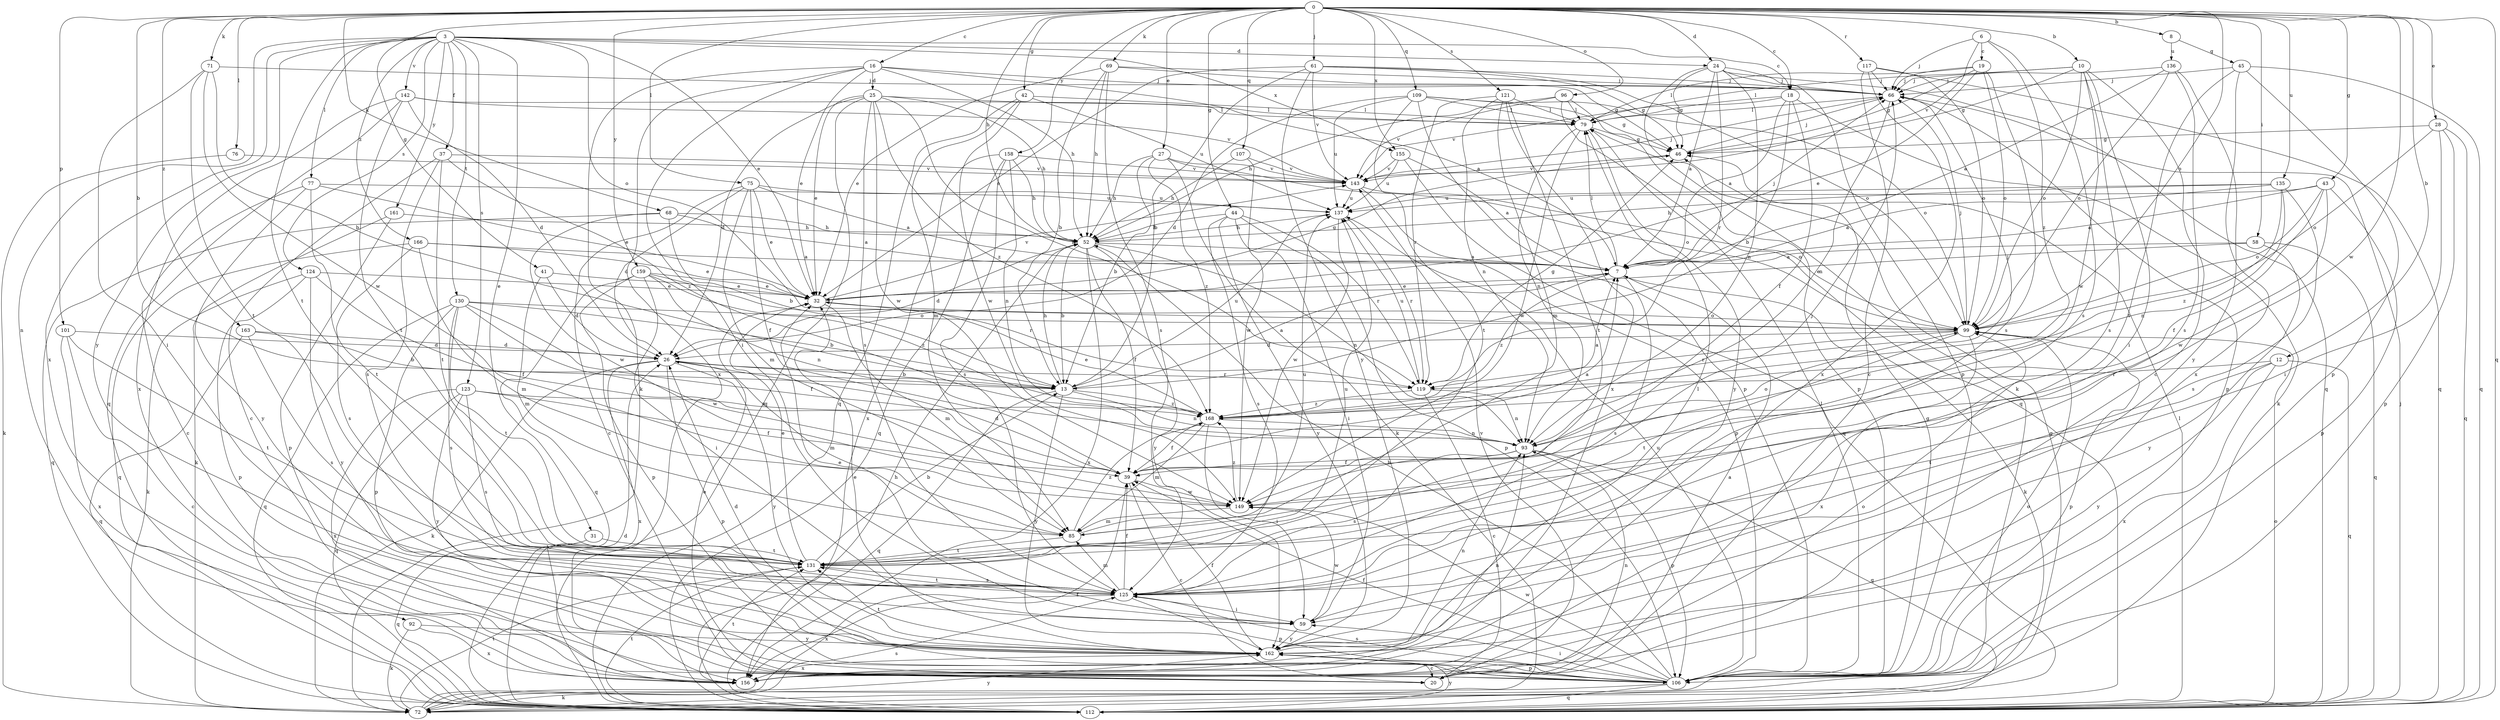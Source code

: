 strict digraph  {
0;
3;
6;
7;
8;
10;
12;
13;
16;
18;
19;
20;
24;
25;
26;
27;
28;
31;
32;
37;
39;
41;
42;
43;
44;
45;
46;
52;
58;
59;
61;
66;
68;
69;
71;
72;
75;
76;
77;
79;
85;
92;
93;
96;
99;
101;
106;
107;
109;
112;
117;
119;
121;
123;
124;
125;
130;
131;
135;
136;
137;
142;
143;
149;
155;
156;
158;
159;
161;
162;
163;
166;
168;
0 -> 8  [label=b];
0 -> 10  [label=b];
0 -> 12  [label=b];
0 -> 13  [label=b];
0 -> 16  [label=c];
0 -> 18  [label=c];
0 -> 24  [label=d];
0 -> 27  [label=e];
0 -> 28  [label=e];
0 -> 41  [label=g];
0 -> 42  [label=g];
0 -> 43  [label=g];
0 -> 44  [label=g];
0 -> 52  [label=h];
0 -> 58  [label=i];
0 -> 61  [label=j];
0 -> 68  [label=k];
0 -> 69  [label=k];
0 -> 71  [label=k];
0 -> 75  [label=l];
0 -> 76  [label=l];
0 -> 96  [label=o];
0 -> 99  [label=o];
0 -> 101  [label=p];
0 -> 107  [label=q];
0 -> 109  [label=q];
0 -> 112  [label=q];
0 -> 117  [label=r];
0 -> 121  [label=s];
0 -> 135  [label=u];
0 -> 149  [label=w];
0 -> 155  [label=x];
0 -> 158  [label=y];
0 -> 159  [label=y];
0 -> 163  [label=z];
3 -> 18  [label=c];
3 -> 24  [label=d];
3 -> 31  [label=e];
3 -> 32  [label=e];
3 -> 37  [label=f];
3 -> 77  [label=l];
3 -> 92  [label=n];
3 -> 99  [label=o];
3 -> 123  [label=s];
3 -> 124  [label=s];
3 -> 130  [label=t];
3 -> 131  [label=t];
3 -> 142  [label=v];
3 -> 155  [label=x];
3 -> 156  [label=x];
3 -> 161  [label=y];
3 -> 162  [label=y];
3 -> 166  [label=z];
6 -> 19  [label=c];
6 -> 66  [label=j];
6 -> 125  [label=s];
6 -> 143  [label=v];
6 -> 168  [label=z];
7 -> 32  [label=e];
7 -> 66  [label=j];
7 -> 72  [label=k];
7 -> 79  [label=l];
7 -> 125  [label=s];
7 -> 168  [label=z];
8 -> 45  [label=g];
8 -> 136  [label=u];
10 -> 20  [label=c];
10 -> 46  [label=g];
10 -> 59  [label=i];
10 -> 66  [label=j];
10 -> 79  [label=l];
10 -> 99  [label=o];
10 -> 125  [label=s];
10 -> 149  [label=w];
12 -> 112  [label=q];
12 -> 119  [label=r];
12 -> 131  [label=t];
12 -> 156  [label=x];
12 -> 162  [label=y];
13 -> 7  [label=a];
13 -> 52  [label=h];
13 -> 93  [label=n];
13 -> 112  [label=q];
13 -> 137  [label=u];
13 -> 162  [label=y];
13 -> 168  [label=z];
16 -> 7  [label=a];
16 -> 25  [label=d];
16 -> 32  [label=e];
16 -> 52  [label=h];
16 -> 59  [label=i];
16 -> 66  [label=j];
16 -> 72  [label=k];
16 -> 156  [label=x];
18 -> 7  [label=a];
18 -> 13  [label=b];
18 -> 39  [label=f];
18 -> 72  [label=k];
18 -> 79  [label=l];
18 -> 143  [label=v];
19 -> 32  [label=e];
19 -> 46  [label=g];
19 -> 66  [label=j];
19 -> 79  [label=l];
19 -> 99  [label=o];
19 -> 125  [label=s];
20 -> 7  [label=a];
20 -> 32  [label=e];
20 -> 93  [label=n];
20 -> 143  [label=v];
24 -> 7  [label=a];
24 -> 46  [label=g];
24 -> 66  [label=j];
24 -> 72  [label=k];
24 -> 93  [label=n];
24 -> 106  [label=p];
24 -> 112  [label=q];
24 -> 119  [label=r];
25 -> 26  [label=d];
25 -> 32  [label=e];
25 -> 52  [label=h];
25 -> 79  [label=l];
25 -> 112  [label=q];
25 -> 119  [label=r];
25 -> 125  [label=s];
25 -> 149  [label=w];
25 -> 168  [label=z];
26 -> 13  [label=b];
26 -> 72  [label=k];
26 -> 85  [label=m];
26 -> 106  [label=p];
26 -> 119  [label=r];
26 -> 156  [label=x];
26 -> 162  [label=y];
27 -> 13  [label=b];
27 -> 52  [label=h];
27 -> 72  [label=k];
27 -> 99  [label=o];
27 -> 143  [label=v];
27 -> 168  [label=z];
28 -> 46  [label=g];
28 -> 59  [label=i];
28 -> 99  [label=o];
28 -> 106  [label=p];
28 -> 112  [label=q];
31 -> 112  [label=q];
31 -> 131  [label=t];
32 -> 46  [label=g];
32 -> 85  [label=m];
32 -> 99  [label=o];
32 -> 143  [label=v];
37 -> 20  [label=c];
37 -> 125  [label=s];
37 -> 131  [label=t];
37 -> 143  [label=v];
37 -> 168  [label=z];
39 -> 7  [label=a];
39 -> 20  [label=c];
39 -> 26  [label=d];
39 -> 149  [label=w];
41 -> 26  [label=d];
41 -> 32  [label=e];
41 -> 85  [label=m];
42 -> 79  [label=l];
42 -> 85  [label=m];
42 -> 112  [label=q];
42 -> 137  [label=u];
42 -> 149  [label=w];
43 -> 7  [label=a];
43 -> 39  [label=f];
43 -> 99  [label=o];
43 -> 106  [label=p];
43 -> 137  [label=u];
43 -> 149  [label=w];
44 -> 52  [label=h];
44 -> 59  [label=i];
44 -> 106  [label=p];
44 -> 119  [label=r];
44 -> 125  [label=s];
44 -> 162  [label=y];
45 -> 66  [label=j];
45 -> 106  [label=p];
45 -> 112  [label=q];
45 -> 131  [label=t];
45 -> 156  [label=x];
46 -> 66  [label=j];
46 -> 143  [label=v];
52 -> 7  [label=a];
52 -> 13  [label=b];
52 -> 26  [label=d];
52 -> 39  [label=f];
52 -> 93  [label=n];
52 -> 156  [label=x];
52 -> 162  [label=y];
58 -> 7  [label=a];
58 -> 32  [label=e];
58 -> 112  [label=q];
58 -> 162  [label=y];
59 -> 32  [label=e];
59 -> 149  [label=w];
59 -> 162  [label=y];
61 -> 13  [label=b];
61 -> 32  [label=e];
61 -> 46  [label=g];
61 -> 66  [label=j];
61 -> 99  [label=o];
61 -> 143  [label=v];
61 -> 162  [label=y];
66 -> 79  [label=l];
66 -> 93  [label=n];
66 -> 106  [label=p];
68 -> 7  [label=a];
68 -> 13  [label=b];
68 -> 52  [label=h];
68 -> 112  [label=q];
68 -> 149  [label=w];
69 -> 13  [label=b];
69 -> 32  [label=e];
69 -> 46  [label=g];
69 -> 52  [label=h];
69 -> 66  [label=j];
69 -> 125  [label=s];
71 -> 13  [label=b];
71 -> 59  [label=i];
71 -> 66  [label=j];
71 -> 131  [label=t];
71 -> 149  [label=w];
72 -> 39  [label=f];
72 -> 46  [label=g];
72 -> 125  [label=s];
72 -> 131  [label=t];
72 -> 162  [label=y];
75 -> 7  [label=a];
75 -> 20  [label=c];
75 -> 26  [label=d];
75 -> 32  [label=e];
75 -> 39  [label=f];
75 -> 85  [label=m];
75 -> 137  [label=u];
76 -> 72  [label=k];
76 -> 143  [label=v];
77 -> 20  [label=c];
77 -> 32  [label=e];
77 -> 131  [label=t];
77 -> 137  [label=u];
77 -> 162  [label=y];
79 -> 46  [label=g];
79 -> 93  [label=n];
79 -> 149  [label=w];
79 -> 162  [label=y];
85 -> 66  [label=j];
85 -> 131  [label=t];
85 -> 137  [label=u];
85 -> 168  [label=z];
92 -> 72  [label=k];
92 -> 156  [label=x];
92 -> 162  [label=y];
93 -> 39  [label=f];
93 -> 99  [label=o];
93 -> 106  [label=p];
93 -> 112  [label=q];
93 -> 125  [label=s];
96 -> 52  [label=h];
96 -> 79  [label=l];
96 -> 106  [label=p];
96 -> 112  [label=q];
96 -> 143  [label=v];
99 -> 26  [label=d];
99 -> 66  [label=j];
99 -> 106  [label=p];
99 -> 119  [label=r];
99 -> 131  [label=t];
99 -> 156  [label=x];
101 -> 20  [label=c];
101 -> 26  [label=d];
101 -> 131  [label=t];
101 -> 156  [label=x];
106 -> 39  [label=f];
106 -> 46  [label=g];
106 -> 52  [label=h];
106 -> 59  [label=i];
106 -> 72  [label=k];
106 -> 79  [label=l];
106 -> 99  [label=o];
106 -> 112  [label=q];
106 -> 125  [label=s];
106 -> 137  [label=u];
106 -> 149  [label=w];
107 -> 52  [label=h];
107 -> 143  [label=v];
107 -> 149  [label=w];
109 -> 26  [label=d];
109 -> 46  [label=g];
109 -> 79  [label=l];
109 -> 99  [label=o];
109 -> 106  [label=p];
109 -> 131  [label=t];
109 -> 137  [label=u];
112 -> 26  [label=d];
112 -> 52  [label=h];
112 -> 66  [label=j];
112 -> 79  [label=l];
112 -> 99  [label=o];
112 -> 131  [label=t];
112 -> 162  [label=y];
117 -> 20  [label=c];
117 -> 66  [label=j];
117 -> 99  [label=o];
117 -> 112  [label=q];
117 -> 156  [label=x];
119 -> 20  [label=c];
119 -> 46  [label=g];
119 -> 93  [label=n];
119 -> 137  [label=u];
119 -> 168  [label=z];
121 -> 79  [label=l];
121 -> 85  [label=m];
121 -> 93  [label=n];
121 -> 119  [label=r];
121 -> 131  [label=t];
121 -> 156  [label=x];
123 -> 39  [label=f];
123 -> 112  [label=q];
123 -> 125  [label=s];
123 -> 156  [label=x];
123 -> 162  [label=y];
123 -> 168  [label=z];
124 -> 32  [label=e];
124 -> 39  [label=f];
124 -> 72  [label=k];
124 -> 106  [label=p];
124 -> 162  [label=y];
125 -> 39  [label=f];
125 -> 59  [label=i];
125 -> 85  [label=m];
125 -> 106  [label=p];
125 -> 131  [label=t];
125 -> 156  [label=x];
130 -> 13  [label=b];
130 -> 39  [label=f];
130 -> 99  [label=o];
130 -> 106  [label=p];
130 -> 112  [label=q];
130 -> 125  [label=s];
130 -> 131  [label=t];
130 -> 149  [label=w];
131 -> 13  [label=b];
131 -> 32  [label=e];
131 -> 125  [label=s];
131 -> 137  [label=u];
135 -> 7  [label=a];
135 -> 52  [label=h];
135 -> 93  [label=n];
135 -> 125  [label=s];
135 -> 137  [label=u];
135 -> 168  [label=z];
136 -> 7  [label=a];
136 -> 66  [label=j];
136 -> 99  [label=o];
136 -> 125  [label=s];
136 -> 162  [label=y];
137 -> 52  [label=h];
137 -> 119  [label=r];
137 -> 149  [label=w];
142 -> 26  [label=d];
142 -> 79  [label=l];
142 -> 112  [label=q];
142 -> 131  [label=t];
142 -> 143  [label=v];
142 -> 156  [label=x];
143 -> 66  [label=j];
143 -> 99  [label=o];
143 -> 106  [label=p];
143 -> 137  [label=u];
149 -> 85  [label=m];
149 -> 168  [label=z];
155 -> 7  [label=a];
155 -> 112  [label=q];
155 -> 137  [label=u];
155 -> 143  [label=v];
156 -> 93  [label=n];
156 -> 99  [label=o];
156 -> 131  [label=t];
158 -> 52  [label=h];
158 -> 93  [label=n];
158 -> 112  [label=q];
158 -> 125  [label=s];
158 -> 143  [label=v];
158 -> 156  [label=x];
159 -> 32  [label=e];
159 -> 59  [label=i];
159 -> 93  [label=n];
159 -> 106  [label=p];
159 -> 112  [label=q];
159 -> 119  [label=r];
159 -> 168  [label=z];
161 -> 52  [label=h];
161 -> 72  [label=k];
161 -> 106  [label=p];
162 -> 20  [label=c];
162 -> 26  [label=d];
162 -> 32  [label=e];
162 -> 39  [label=f];
162 -> 79  [label=l];
162 -> 93  [label=n];
162 -> 106  [label=p];
162 -> 131  [label=t];
162 -> 156  [label=x];
163 -> 13  [label=b];
163 -> 26  [label=d];
163 -> 112  [label=q];
163 -> 125  [label=s];
166 -> 7  [label=a];
166 -> 32  [label=e];
166 -> 85  [label=m];
166 -> 112  [label=q];
166 -> 125  [label=s];
168 -> 7  [label=a];
168 -> 32  [label=e];
168 -> 39  [label=f];
168 -> 59  [label=i];
168 -> 66  [label=j];
168 -> 85  [label=m];
168 -> 93  [label=n];
}

